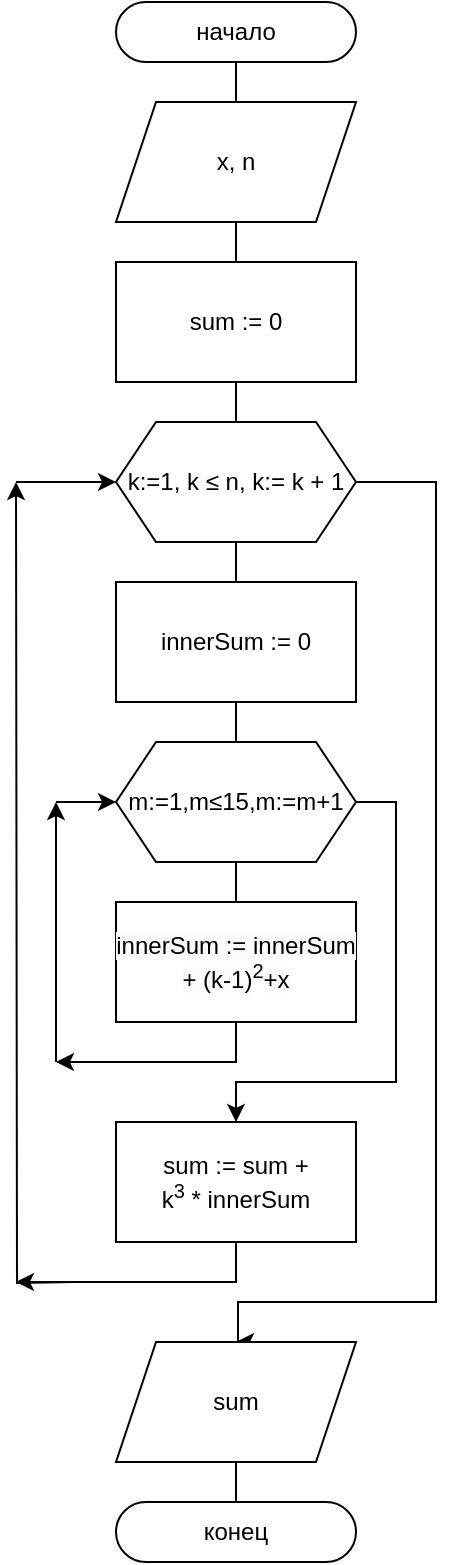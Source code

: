 <mxfile version="26.0.9">
  <diagram name="Страница — 1" id="gvYbYPem7hOAR_cuW8Vv">
    <mxGraphModel dx="1480" dy="877" grid="0" gridSize="10" guides="1" tooltips="1" connect="1" arrows="1" fold="1" page="1" pageScale="1" pageWidth="827" pageHeight="1169" math="1" shadow="0">
      <root>
        <mxCell id="0" />
        <mxCell id="1" parent="0" />
        <mxCell id="O9MbeSugQt3hx2cvuBmB-1" style="edgeStyle=orthogonalEdgeStyle;rounded=0;orthogonalLoop=1;jettySize=auto;html=1;exitX=0.5;exitY=1;exitDx=0;exitDy=0;entryX=0.5;entryY=0;entryDx=0;entryDy=0;endArrow=none;startFill=0;" edge="1" parent="1" target="O9MbeSugQt3hx2cvuBmB-2">
          <mxGeometry relative="1" as="geometry">
            <mxPoint x="220" y="70" as="sourcePoint" />
          </mxGeometry>
        </mxCell>
        <mxCell id="O9MbeSugQt3hx2cvuBmB-24" style="edgeStyle=orthogonalEdgeStyle;rounded=0;orthogonalLoop=1;jettySize=auto;html=1;exitX=0.5;exitY=1;exitDx=0;exitDy=0;entryX=0.5;entryY=0;entryDx=0;entryDy=0;endArrow=none;startFill=0;" edge="1" parent="1" source="O9MbeSugQt3hx2cvuBmB-2" target="O9MbeSugQt3hx2cvuBmB-14">
          <mxGeometry relative="1" as="geometry" />
        </mxCell>
        <mxCell id="O9MbeSugQt3hx2cvuBmB-2" value="x, n" style="shape=parallelogram;perimeter=parallelogramPerimeter;whiteSpace=wrap;html=1;fixedSize=1;" vertex="1" parent="1">
          <mxGeometry x="160" y="90" width="120" height="60" as="geometry" />
        </mxCell>
        <mxCell id="O9MbeSugQt3hx2cvuBmB-3" value="конец" style="rounded=1;whiteSpace=wrap;html=1;arcSize=50;" vertex="1" parent="1">
          <mxGeometry x="160" y="790" width="120" height="30" as="geometry" />
        </mxCell>
        <mxCell id="O9MbeSugQt3hx2cvuBmB-4" value="начало" style="rounded=1;whiteSpace=wrap;html=1;arcSize=50;" vertex="1" parent="1">
          <mxGeometry x="160" y="40" width="120" height="30" as="geometry" />
        </mxCell>
        <mxCell id="O9MbeSugQt3hx2cvuBmB-13" style="edgeStyle=orthogonalEdgeStyle;rounded=0;orthogonalLoop=1;jettySize=auto;html=1;exitX=0.5;exitY=1;exitDx=0;exitDy=0;entryX=0.5;entryY=0;entryDx=0;entryDy=0;endArrow=none;startFill=0;" edge="1" parent="1" source="O9MbeSugQt3hx2cvuBmB-14" target="O9MbeSugQt3hx2cvuBmB-17">
          <mxGeometry relative="1" as="geometry" />
        </mxCell>
        <mxCell id="O9MbeSugQt3hx2cvuBmB-14" value="sum := 0" style="rounded=0;whiteSpace=wrap;html=1;" vertex="1" parent="1">
          <mxGeometry x="160" y="170" width="120" height="60" as="geometry" />
        </mxCell>
        <mxCell id="O9MbeSugQt3hx2cvuBmB-15" style="edgeStyle=orthogonalEdgeStyle;shape=connector;rounded=0;orthogonalLoop=1;jettySize=auto;html=1;exitX=0.5;exitY=1;exitDx=0;exitDy=0;entryX=0.5;entryY=0;entryDx=0;entryDy=0;strokeColor=default;align=center;verticalAlign=middle;fontFamily=Helvetica;fontSize=11;fontColor=default;labelBackgroundColor=default;startFill=0;endArrow=none;" edge="1" parent="1" source="O9MbeSugQt3hx2cvuBmB-17">
          <mxGeometry relative="1" as="geometry">
            <mxPoint x="220" y="330" as="targetPoint" />
          </mxGeometry>
        </mxCell>
        <mxCell id="O9MbeSugQt3hx2cvuBmB-38" style="edgeStyle=orthogonalEdgeStyle;rounded=0;orthogonalLoop=1;jettySize=auto;html=1;exitX=1;exitY=0.5;exitDx=0;exitDy=0;" edge="1" parent="1" source="O9MbeSugQt3hx2cvuBmB-17">
          <mxGeometry relative="1" as="geometry">
            <mxPoint x="220" y="710" as="targetPoint" />
            <Array as="points">
              <mxPoint x="320" y="280" />
              <mxPoint x="320" y="690" />
              <mxPoint x="221" y="690" />
            </Array>
          </mxGeometry>
        </mxCell>
        <mxCell id="O9MbeSugQt3hx2cvuBmB-17" value="&lt;font&gt;&lt;font face=&quot;Helvetica&quot; style=&quot;background-color: light-dark(rgb(255, 255, 255), rgb(18, 18, 18));&quot;&gt;k:=1, k&amp;nbsp;&lt;/font&gt;&lt;span style=&quot;background-color: transparent; color: light-dark(rgb(0, 0, 0), rgb(255, 255, 255));&quot;&gt;≤&amp;nbsp;&lt;/span&gt;&lt;font face=&quot;Helvetica&quot; style=&quot;background-color: light-dark(rgb(255, 255, 255), rgb(18, 18, 18));&quot;&gt;&lt;font&gt;n&lt;/font&gt;, k:= k + 1&lt;/font&gt;&lt;/font&gt;" style="shape=hexagon;perimeter=hexagonPerimeter2;whiteSpace=wrap;html=1;fixedSize=1;" vertex="1" parent="1">
          <mxGeometry x="160" y="250" width="120" height="60" as="geometry" />
        </mxCell>
        <mxCell id="O9MbeSugQt3hx2cvuBmB-18" style="edgeStyle=orthogonalEdgeStyle;shape=connector;rounded=0;orthogonalLoop=1;jettySize=auto;html=1;exitX=0.5;exitY=1;exitDx=0;exitDy=0;strokeColor=default;align=center;verticalAlign=middle;fontFamily=Helvetica;fontSize=11;fontColor=default;labelBackgroundColor=default;startFill=0;endArrow=classic;endFill=1;" edge="1" parent="1">
          <mxGeometry relative="1" as="geometry">
            <mxPoint x="130" y="570" as="targetPoint" />
            <Array as="points">
              <mxPoint x="220" y="570" />
              <mxPoint x="130" y="570" />
            </Array>
            <mxPoint x="220" y="550" as="sourcePoint" />
          </mxGeometry>
        </mxCell>
        <mxCell id="O9MbeSugQt3hx2cvuBmB-20" value="" style="endArrow=classic;html=1;rounded=0;strokeColor=default;align=center;verticalAlign=middle;fontFamily=Helvetica;fontSize=11;fontColor=default;labelBackgroundColor=default;edgeStyle=orthogonalEdgeStyle;" edge="1" parent="1">
          <mxGeometry width="50" height="50" relative="1" as="geometry">
            <mxPoint x="130" y="570" as="sourcePoint" />
            <mxPoint x="130" y="440" as="targetPoint" />
          </mxGeometry>
        </mxCell>
        <mxCell id="O9MbeSugQt3hx2cvuBmB-22" style="edgeStyle=orthogonalEdgeStyle;shape=connector;rounded=0;orthogonalLoop=1;jettySize=auto;html=1;exitX=0.5;exitY=1;exitDx=0;exitDy=0;entryX=0.5;entryY=0;entryDx=0;entryDy=0;strokeColor=default;align=center;verticalAlign=middle;fontFamily=Helvetica;fontSize=11;fontColor=default;labelBackgroundColor=default;startFill=0;endArrow=none;" edge="1" parent="1" source="O9MbeSugQt3hx2cvuBmB-23" target="O9MbeSugQt3hx2cvuBmB-3">
          <mxGeometry relative="1" as="geometry" />
        </mxCell>
        <mxCell id="O9MbeSugQt3hx2cvuBmB-23" value="sum" style="shape=parallelogram;perimeter=parallelogramPerimeter;whiteSpace=wrap;html=1;fixedSize=1;" vertex="1" parent="1">
          <mxGeometry x="160" y="710" width="120" height="60" as="geometry" />
        </mxCell>
        <mxCell id="O9MbeSugQt3hx2cvuBmB-27" style="edgeStyle=orthogonalEdgeStyle;rounded=0;orthogonalLoop=1;jettySize=auto;html=1;exitX=0.5;exitY=1;exitDx=0;exitDy=0;entryX=0.5;entryY=0;entryDx=0;entryDy=0;endArrow=none;startFill=0;" edge="1" parent="1" source="O9MbeSugQt3hx2cvuBmB-25" target="O9MbeSugQt3hx2cvuBmB-26">
          <mxGeometry relative="1" as="geometry" />
        </mxCell>
        <mxCell id="O9MbeSugQt3hx2cvuBmB-25" value="innerSum := 0" style="rounded=0;whiteSpace=wrap;html=1;" vertex="1" parent="1">
          <mxGeometry x="160" y="330" width="120" height="60" as="geometry" />
        </mxCell>
        <mxCell id="O9MbeSugQt3hx2cvuBmB-29" style="edgeStyle=orthogonalEdgeStyle;rounded=0;orthogonalLoop=1;jettySize=auto;html=1;exitX=0.5;exitY=1;exitDx=0;exitDy=0;endArrow=none;startFill=0;" edge="1" parent="1" source="O9MbeSugQt3hx2cvuBmB-26" target="O9MbeSugQt3hx2cvuBmB-28">
          <mxGeometry relative="1" as="geometry" />
        </mxCell>
        <mxCell id="O9MbeSugQt3hx2cvuBmB-33" style="edgeStyle=orthogonalEdgeStyle;rounded=0;orthogonalLoop=1;jettySize=auto;html=1;exitX=1;exitY=0.5;exitDx=0;exitDy=0;entryX=0.5;entryY=0;entryDx=0;entryDy=0;" edge="1" parent="1" source="O9MbeSugQt3hx2cvuBmB-26" target="O9MbeSugQt3hx2cvuBmB-34">
          <mxGeometry relative="1" as="geometry">
            <mxPoint x="230" y="600" as="targetPoint" />
            <Array as="points">
              <mxPoint x="300" y="440" />
              <mxPoint x="300" y="580" />
              <mxPoint x="220" y="580" />
            </Array>
          </mxGeometry>
        </mxCell>
        <mxCell id="O9MbeSugQt3hx2cvuBmB-26" value="&lt;font&gt;&lt;font face=&quot;Helvetica&quot; style=&quot;background-color: light-dark(rgb(255, 255, 255), rgb(18, 18, 18));&quot;&gt;m:=1,m&lt;/font&gt;&lt;span style=&quot;background-color: transparent; color: light-dark(rgb(0, 0, 0), rgb(255, 255, 255));&quot;&gt;≤15&lt;/span&gt;&lt;font face=&quot;Helvetica&quot; style=&quot;background-color: light-dark(rgb(255, 255, 255), rgb(18, 18, 18));&quot;&gt;,m:=m+1&lt;/font&gt;&lt;/font&gt;" style="shape=hexagon;perimeter=hexagonPerimeter2;whiteSpace=wrap;html=1;fixedSize=1;" vertex="1" parent="1">
          <mxGeometry x="160" y="410" width="120" height="60" as="geometry" />
        </mxCell>
        <mxCell id="O9MbeSugQt3hx2cvuBmB-28" value="&lt;br&gt;&lt;span style=&quot;color: rgb(0, 0, 0); font-family: Helvetica; font-size: 12px; font-style: normal; font-variant-ligatures: normal; font-variant-caps: normal; font-weight: 400; letter-spacing: normal; orphans: 2; text-align: left; text-indent: 0px; text-transform: none; widows: 2; word-spacing: 0px; -webkit-text-stroke-width: 0px; white-space: nowrap; background-color: rgb(251, 251, 251); text-decoration-thickness: initial; text-decoration-style: initial; text-decoration-color: initial; float: none; display: inline !important;&quot;&gt;innerSum := innerSum&lt;/span&gt;&lt;div&gt;&lt;span style=&quot;color: rgb(0, 0, 0); font-family: Helvetica; font-size: 12px; font-style: normal; font-variant-ligatures: normal; font-variant-caps: normal; font-weight: 400; letter-spacing: normal; orphans: 2; text-align: left; text-indent: 0px; text-transform: none; widows: 2; word-spacing: 0px; -webkit-text-stroke-width: 0px; white-space: nowrap; background-color: rgb(251, 251, 251); text-decoration-thickness: initial; text-decoration-style: initial; text-decoration-color: initial; float: none; display: inline !important;&quot;&gt;+&amp;nbsp;&lt;/span&gt;&lt;span style=&quot;color: rgb(0, 0, 0); text-wrap: nowrap; text-align: left; background-color: rgb(251, 251, 251); float: none; display: inline !important;&quot;&gt;(k-1)&lt;/span&gt;&lt;sup style=&quot;color: rgb(0, 0, 0); text-wrap: nowrap; text-align: left; background-color: rgb(251, 251, 251);&quot;&gt;2&lt;/sup&gt;&lt;span style=&quot;color: rgb(0, 0, 0); text-wrap: nowrap; text-align: left; background-color: rgb(251, 251, 251); float: none; display: inline !important;&quot;&gt;+x&lt;/span&gt;&lt;div&gt;&lt;br&gt;&lt;/div&gt;&lt;/div&gt;" style="rounded=0;whiteSpace=wrap;html=1;" vertex="1" parent="1">
          <mxGeometry x="160" y="490" width="120" height="60" as="geometry" />
        </mxCell>
        <mxCell id="O9MbeSugQt3hx2cvuBmB-32" value="" style="endArrow=classic;html=1;rounded=0;entryX=0;entryY=0.5;entryDx=0;entryDy=0;" edge="1" parent="1" target="O9MbeSugQt3hx2cvuBmB-26">
          <mxGeometry width="50" height="50" relative="1" as="geometry">
            <mxPoint x="130" y="440" as="sourcePoint" />
            <mxPoint x="440" y="480" as="targetPoint" />
          </mxGeometry>
        </mxCell>
        <mxCell id="O9MbeSugQt3hx2cvuBmB-35" style="edgeStyle=orthogonalEdgeStyle;rounded=0;orthogonalLoop=1;jettySize=auto;html=1;exitX=0.5;exitY=1;exitDx=0;exitDy=0;" edge="1" parent="1" source="O9MbeSugQt3hx2cvuBmB-34">
          <mxGeometry relative="1" as="geometry">
            <mxPoint x="110" y="680" as="targetPoint" />
            <Array as="points">
              <mxPoint x="220" y="680" />
            </Array>
          </mxGeometry>
        </mxCell>
        <mxCell id="O9MbeSugQt3hx2cvuBmB-34" value="&lt;div style=&quot;&quot;&gt;&lt;span style=&quot;background-color: transparent; color: light-dark(rgb(0, 0, 0), rgb(255, 255, 255));&quot;&gt;sum := sum + &lt;span style=&quot;text-wrap: nowrap;&quot;&gt;k&lt;sup&gt;3&lt;/sup&gt;&amp;nbsp;* innerSum&lt;/span&gt;&lt;/span&gt;&lt;/div&gt;" style="rounded=0;whiteSpace=wrap;html=1;" vertex="1" parent="1">
          <mxGeometry x="160" y="600" width="120" height="60" as="geometry" />
        </mxCell>
        <mxCell id="O9MbeSugQt3hx2cvuBmB-36" value="" style="endArrow=classic;html=1;rounded=0;strokeColor=default;align=center;verticalAlign=middle;fontFamily=Helvetica;fontSize=11;fontColor=default;labelBackgroundColor=default;edgeStyle=orthogonalEdgeStyle;" edge="1" parent="1">
          <mxGeometry width="50" height="50" relative="1" as="geometry">
            <mxPoint x="140" y="680" as="sourcePoint" />
            <mxPoint x="110" y="280" as="targetPoint" />
          </mxGeometry>
        </mxCell>
        <mxCell id="O9MbeSugQt3hx2cvuBmB-37" value="" style="endArrow=classic;html=1;rounded=0;entryX=0;entryY=0.5;entryDx=0;entryDy=0;" edge="1" parent="1" target="O9MbeSugQt3hx2cvuBmB-17">
          <mxGeometry width="50" height="50" relative="1" as="geometry">
            <mxPoint x="110" y="280" as="sourcePoint" />
            <mxPoint x="170" y="450" as="targetPoint" />
          </mxGeometry>
        </mxCell>
      </root>
    </mxGraphModel>
  </diagram>
</mxfile>
